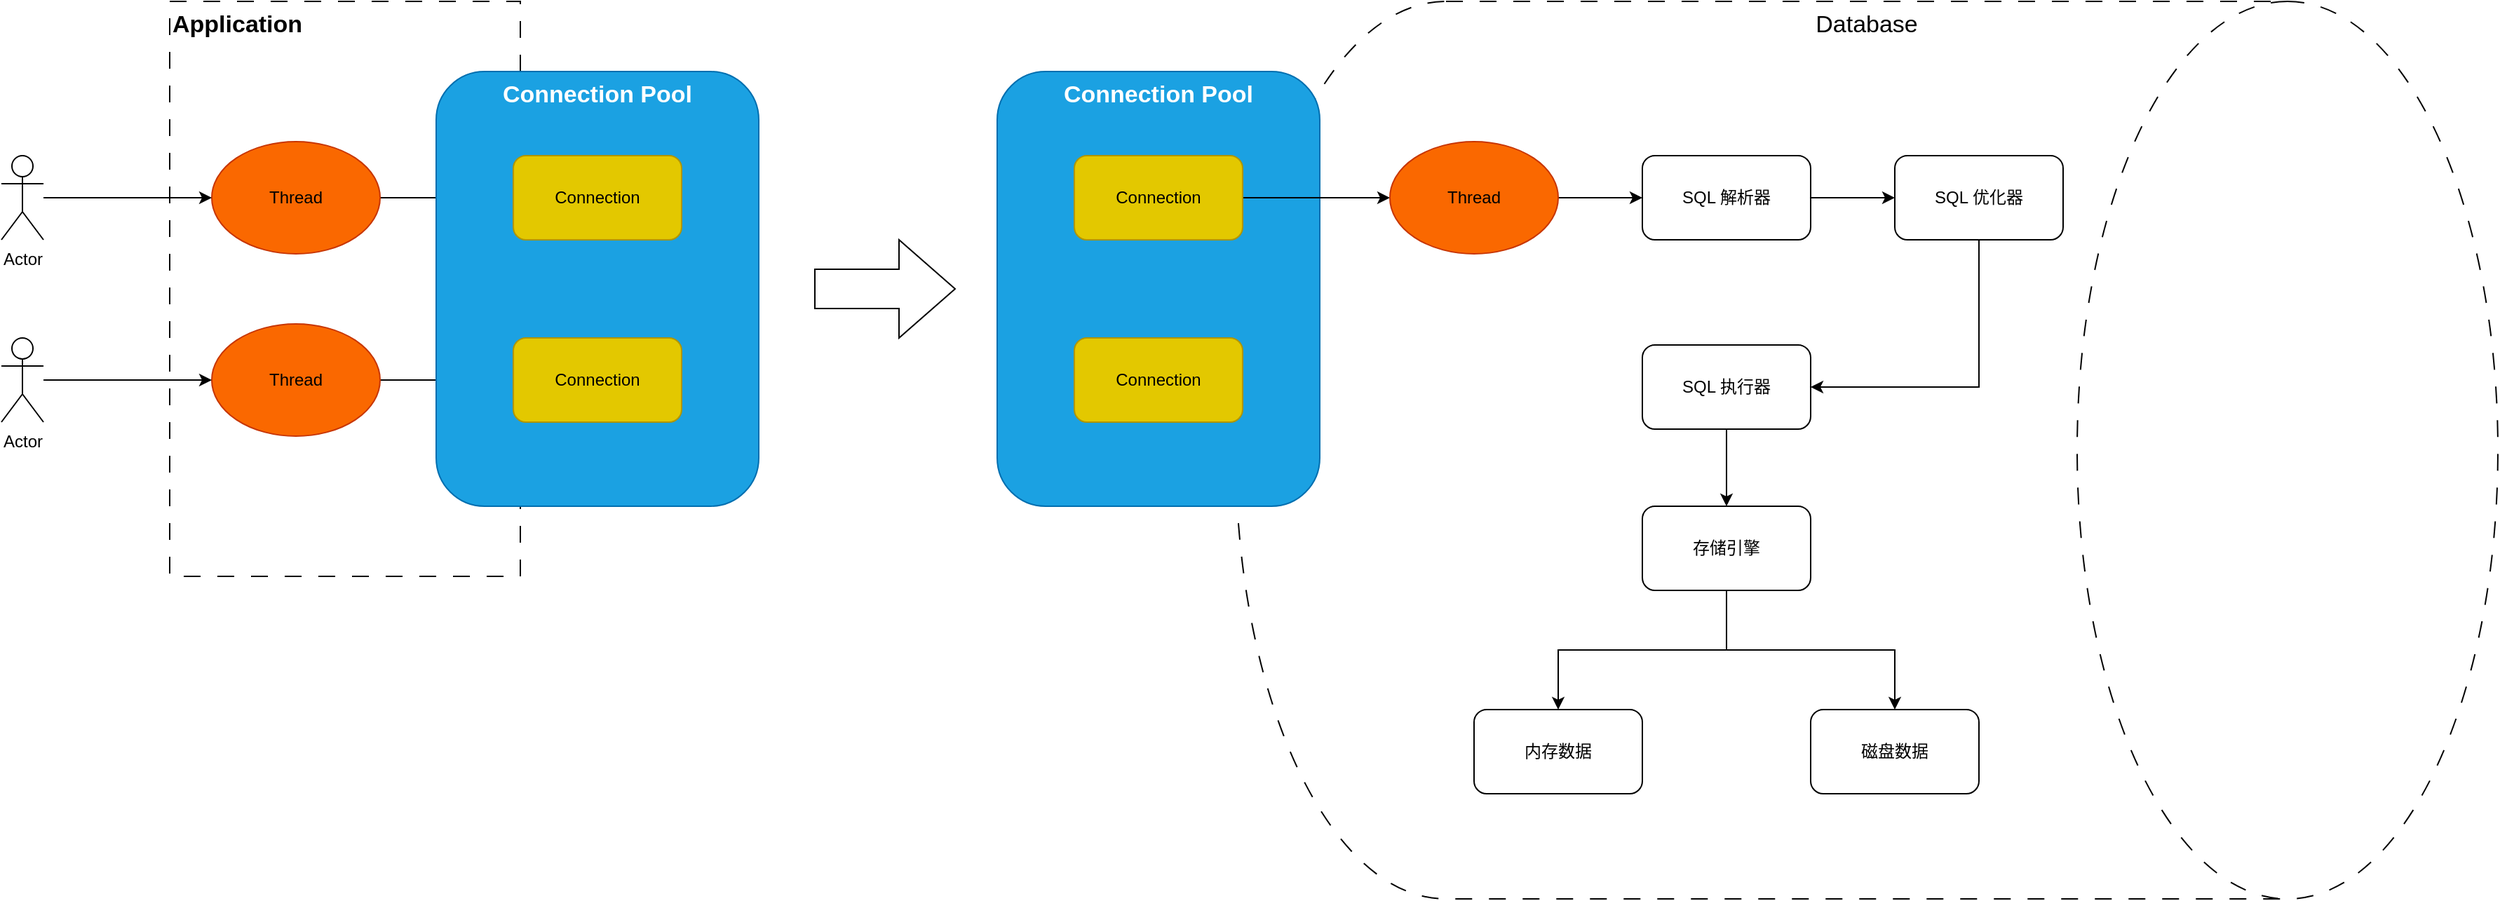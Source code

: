 <mxfile version="24.6.4" type="device">
  <diagram name="开始" id="j_qmja91c2U4V1MYprvX">
    <mxGraphModel dx="3489" dy="2351" grid="1" gridSize="10" guides="1" tooltips="1" connect="1" arrows="1" fold="1" page="0" pageScale="1" pageWidth="827" pageHeight="1169" math="0" shadow="0">
      <root>
        <mxCell id="0" />
        <mxCell id="1" parent="0" />
        <mxCell id="oFGBH3PfHgPiBXVuauY8-1" value="Actor" style="shape=umlActor;verticalLabelPosition=bottom;verticalAlign=top;html=1;outlineConnect=0;" vertex="1" parent="1">
          <mxGeometry x="80" y="330" width="30" height="60" as="geometry" />
        </mxCell>
        <mxCell id="oFGBH3PfHgPiBXVuauY8-3" value="Actor" style="shape=umlActor;verticalLabelPosition=bottom;verticalAlign=top;html=1;outlineConnect=0;" vertex="1" parent="1">
          <mxGeometry x="80" y="200" width="30" height="60" as="geometry" />
        </mxCell>
        <mxCell id="oFGBH3PfHgPiBXVuauY8-4" value="Application" style="rounded=0;whiteSpace=wrap;html=1;verticalAlign=top;align=left;fontStyle=1;fontSize=17;dashed=1;dashPattern=12 12;" vertex="1" parent="1">
          <mxGeometry x="200" y="90" width="250" height="410" as="geometry" />
        </mxCell>
        <mxCell id="oFGBH3PfHgPiBXVuauY8-16" style="edgeStyle=orthogonalEdgeStyle;rounded=0;orthogonalLoop=1;jettySize=auto;html=1;entryX=0;entryY=0.5;entryDx=0;entryDy=0;" edge="1" parent="1" source="oFGBH3PfHgPiBXVuauY8-7" target="oFGBH3PfHgPiBXVuauY8-14">
          <mxGeometry relative="1" as="geometry" />
        </mxCell>
        <mxCell id="oFGBH3PfHgPiBXVuauY8-7" value="Thread" style="ellipse;whiteSpace=wrap;html=1;fillColor=#fa6800;fontColor=#000000;strokeColor=#C73500;" vertex="1" parent="1">
          <mxGeometry x="230" y="190" width="120" height="80" as="geometry" />
        </mxCell>
        <mxCell id="oFGBH3PfHgPiBXVuauY8-17" style="edgeStyle=orthogonalEdgeStyle;rounded=0;orthogonalLoop=1;jettySize=auto;html=1;entryX=0;entryY=0.5;entryDx=0;entryDy=0;" edge="1" parent="1" source="oFGBH3PfHgPiBXVuauY8-8" target="oFGBH3PfHgPiBXVuauY8-15">
          <mxGeometry relative="1" as="geometry" />
        </mxCell>
        <mxCell id="oFGBH3PfHgPiBXVuauY8-8" value="Thread" style="ellipse;whiteSpace=wrap;html=1;fillColor=#fa6800;fontColor=#000000;strokeColor=#C73500;" vertex="1" parent="1">
          <mxGeometry x="230" y="320" width="120" height="80" as="geometry" />
        </mxCell>
        <mxCell id="oFGBH3PfHgPiBXVuauY8-9" value="Connection Pool" style="rounded=1;whiteSpace=wrap;html=1;verticalAlign=top;fontStyle=1;fontSize=17;fillColor=#1ba1e2;fontColor=#ffffff;strokeColor=#006EAF;" vertex="1" parent="1">
          <mxGeometry x="390" y="140" width="230" height="310" as="geometry" />
        </mxCell>
        <mxCell id="oFGBH3PfHgPiBXVuauY8-11" value="Database" style="strokeWidth=1;html=1;shape=mxgraph.flowchart.database;whiteSpace=wrap;verticalAlign=top;fontSize=17;direction=south;dashed=1;dashPattern=12 12;" vertex="1" parent="1">
          <mxGeometry x="960" y="90" width="900" height="640" as="geometry" />
        </mxCell>
        <mxCell id="oFGBH3PfHgPiBXVuauY8-13" style="edgeStyle=orthogonalEdgeStyle;rounded=0;orthogonalLoop=1;jettySize=auto;html=1;entryX=0;entryY=0.5;entryDx=0;entryDy=0;" edge="1" parent="1" source="oFGBH3PfHgPiBXVuauY8-1" target="oFGBH3PfHgPiBXVuauY8-8">
          <mxGeometry relative="1" as="geometry" />
        </mxCell>
        <mxCell id="oFGBH3PfHgPiBXVuauY8-12" style="edgeStyle=orthogonalEdgeStyle;rounded=0;orthogonalLoop=1;jettySize=auto;html=1;entryX=0;entryY=0.5;entryDx=0;entryDy=0;" edge="1" parent="1" source="oFGBH3PfHgPiBXVuauY8-3" target="oFGBH3PfHgPiBXVuauY8-7">
          <mxGeometry relative="1" as="geometry" />
        </mxCell>
        <mxCell id="oFGBH3PfHgPiBXVuauY8-14" value="Connection" style="rounded=1;whiteSpace=wrap;html=1;fillColor=#e3c800;fontColor=#000000;strokeColor=#B09500;" vertex="1" parent="1">
          <mxGeometry x="445" y="200" width="120" height="60" as="geometry" />
        </mxCell>
        <mxCell id="oFGBH3PfHgPiBXVuauY8-15" value="Connection" style="rounded=1;whiteSpace=wrap;html=1;fillColor=#e3c800;fontColor=#000000;strokeColor=#B09500;" vertex="1" parent="1">
          <mxGeometry x="445" y="330" width="120" height="60" as="geometry" />
        </mxCell>
        <mxCell id="oFGBH3PfHgPiBXVuauY8-18" value="Connection Pool" style="rounded=1;whiteSpace=wrap;html=1;verticalAlign=top;fontStyle=1;fontSize=17;fillColor=#1ba1e2;fontColor=#ffffff;strokeColor=#006EAF;" vertex="1" parent="1">
          <mxGeometry x="790" y="140" width="230" height="310" as="geometry" />
        </mxCell>
        <mxCell id="oFGBH3PfHgPiBXVuauY8-25" style="edgeStyle=orthogonalEdgeStyle;rounded=0;orthogonalLoop=1;jettySize=auto;html=1;entryX=0;entryY=0.5;entryDx=0;entryDy=0;" edge="1" parent="1" source="oFGBH3PfHgPiBXVuauY8-19" target="oFGBH3PfHgPiBXVuauY8-24">
          <mxGeometry relative="1" as="geometry" />
        </mxCell>
        <mxCell id="oFGBH3PfHgPiBXVuauY8-19" value="Connection" style="rounded=1;whiteSpace=wrap;html=1;fillColor=#e3c800;fontColor=#000000;strokeColor=#B09500;" vertex="1" parent="1">
          <mxGeometry x="845" y="200" width="120" height="60" as="geometry" />
        </mxCell>
        <mxCell id="oFGBH3PfHgPiBXVuauY8-20" value="Connection" style="rounded=1;whiteSpace=wrap;html=1;fillColor=#e3c800;fontColor=#000000;strokeColor=#B09500;" vertex="1" parent="1">
          <mxGeometry x="845" y="330" width="120" height="60" as="geometry" />
        </mxCell>
        <mxCell id="oFGBH3PfHgPiBXVuauY8-21" value="" style="html=1;shadow=0;dashed=0;align=center;verticalAlign=middle;shape=mxgraph.arrows2.arrow;dy=0.6;dx=40;notch=0;" vertex="1" parent="1">
          <mxGeometry x="660" y="260" width="100" height="70" as="geometry" />
        </mxCell>
        <mxCell id="oFGBH3PfHgPiBXVuauY8-27" style="edgeStyle=orthogonalEdgeStyle;rounded=0;orthogonalLoop=1;jettySize=auto;html=1;entryX=0;entryY=0.5;entryDx=0;entryDy=0;" edge="1" parent="1" source="oFGBH3PfHgPiBXVuauY8-24" target="oFGBH3PfHgPiBXVuauY8-26">
          <mxGeometry relative="1" as="geometry" />
        </mxCell>
        <mxCell id="oFGBH3PfHgPiBXVuauY8-24" value="Thread" style="ellipse;whiteSpace=wrap;html=1;fillColor=#fa6800;fontColor=#000000;strokeColor=#C73500;" vertex="1" parent="1">
          <mxGeometry x="1070" y="190" width="120" height="80" as="geometry" />
        </mxCell>
        <mxCell id="oFGBH3PfHgPiBXVuauY8-30" value="" style="edgeStyle=orthogonalEdgeStyle;rounded=0;orthogonalLoop=1;jettySize=auto;html=1;" edge="1" parent="1" source="oFGBH3PfHgPiBXVuauY8-26" target="oFGBH3PfHgPiBXVuauY8-28">
          <mxGeometry relative="1" as="geometry" />
        </mxCell>
        <mxCell id="oFGBH3PfHgPiBXVuauY8-26" value="SQL 解析器" style="rounded=1;whiteSpace=wrap;html=1;" vertex="1" parent="1">
          <mxGeometry x="1250" y="200" width="120" height="60" as="geometry" />
        </mxCell>
        <mxCell id="oFGBH3PfHgPiBXVuauY8-31" value="" style="edgeStyle=orthogonalEdgeStyle;rounded=0;orthogonalLoop=1;jettySize=auto;html=1;exitX=0.5;exitY=1;exitDx=0;exitDy=0;entryX=1;entryY=0.5;entryDx=0;entryDy=0;" edge="1" parent="1" source="oFGBH3PfHgPiBXVuauY8-28" target="oFGBH3PfHgPiBXVuauY8-29">
          <mxGeometry relative="1" as="geometry" />
        </mxCell>
        <mxCell id="oFGBH3PfHgPiBXVuauY8-28" value="SQL 优化器" style="rounded=1;whiteSpace=wrap;html=1;" vertex="1" parent="1">
          <mxGeometry x="1430" y="200" width="120" height="60" as="geometry" />
        </mxCell>
        <mxCell id="oFGBH3PfHgPiBXVuauY8-36" style="edgeStyle=orthogonalEdgeStyle;rounded=0;orthogonalLoop=1;jettySize=auto;html=1;entryX=0.5;entryY=0;entryDx=0;entryDy=0;exitX=0.5;exitY=1;exitDx=0;exitDy=0;" edge="1" parent="1" source="oFGBH3PfHgPiBXVuauY8-29" target="oFGBH3PfHgPiBXVuauY8-33">
          <mxGeometry relative="1" as="geometry" />
        </mxCell>
        <mxCell id="oFGBH3PfHgPiBXVuauY8-29" value="SQL 执行器" style="rounded=1;whiteSpace=wrap;html=1;" vertex="1" parent="1">
          <mxGeometry x="1250" y="335" width="120" height="60" as="geometry" />
        </mxCell>
        <mxCell id="oFGBH3PfHgPiBXVuauY8-37" style="edgeStyle=orthogonalEdgeStyle;rounded=0;orthogonalLoop=1;jettySize=auto;html=1;entryX=0.5;entryY=0;entryDx=0;entryDy=0;" edge="1" parent="1" source="oFGBH3PfHgPiBXVuauY8-33" target="oFGBH3PfHgPiBXVuauY8-34">
          <mxGeometry relative="1" as="geometry" />
        </mxCell>
        <mxCell id="oFGBH3PfHgPiBXVuauY8-38" style="edgeStyle=orthogonalEdgeStyle;rounded=0;orthogonalLoop=1;jettySize=auto;html=1;entryX=0.5;entryY=0;entryDx=0;entryDy=0;" edge="1" parent="1" source="oFGBH3PfHgPiBXVuauY8-33" target="oFGBH3PfHgPiBXVuauY8-35">
          <mxGeometry relative="1" as="geometry" />
        </mxCell>
        <mxCell id="oFGBH3PfHgPiBXVuauY8-33" value="存储引擎" style="rounded=1;whiteSpace=wrap;html=1;" vertex="1" parent="1">
          <mxGeometry x="1250" y="450" width="120" height="60" as="geometry" />
        </mxCell>
        <mxCell id="oFGBH3PfHgPiBXVuauY8-34" value="内存数据" style="rounded=1;whiteSpace=wrap;html=1;" vertex="1" parent="1">
          <mxGeometry x="1130" y="595" width="120" height="60" as="geometry" />
        </mxCell>
        <mxCell id="oFGBH3PfHgPiBXVuauY8-35" value="磁盘数据" style="rounded=1;whiteSpace=wrap;html=1;" vertex="1" parent="1">
          <mxGeometry x="1370" y="595" width="120" height="60" as="geometry" />
        </mxCell>
      </root>
    </mxGraphModel>
  </diagram>
</mxfile>
